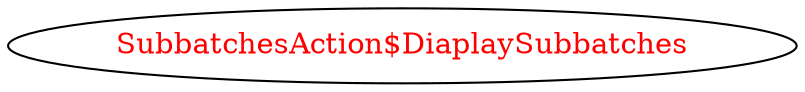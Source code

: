 digraph dependencyGraph {
 concentrate=true;
 ranksep="2.0";
 rankdir="LR"; 
 splines="ortho";
"SubbatchesAction$DiaplaySubbatches" [fontcolor="red"];
}